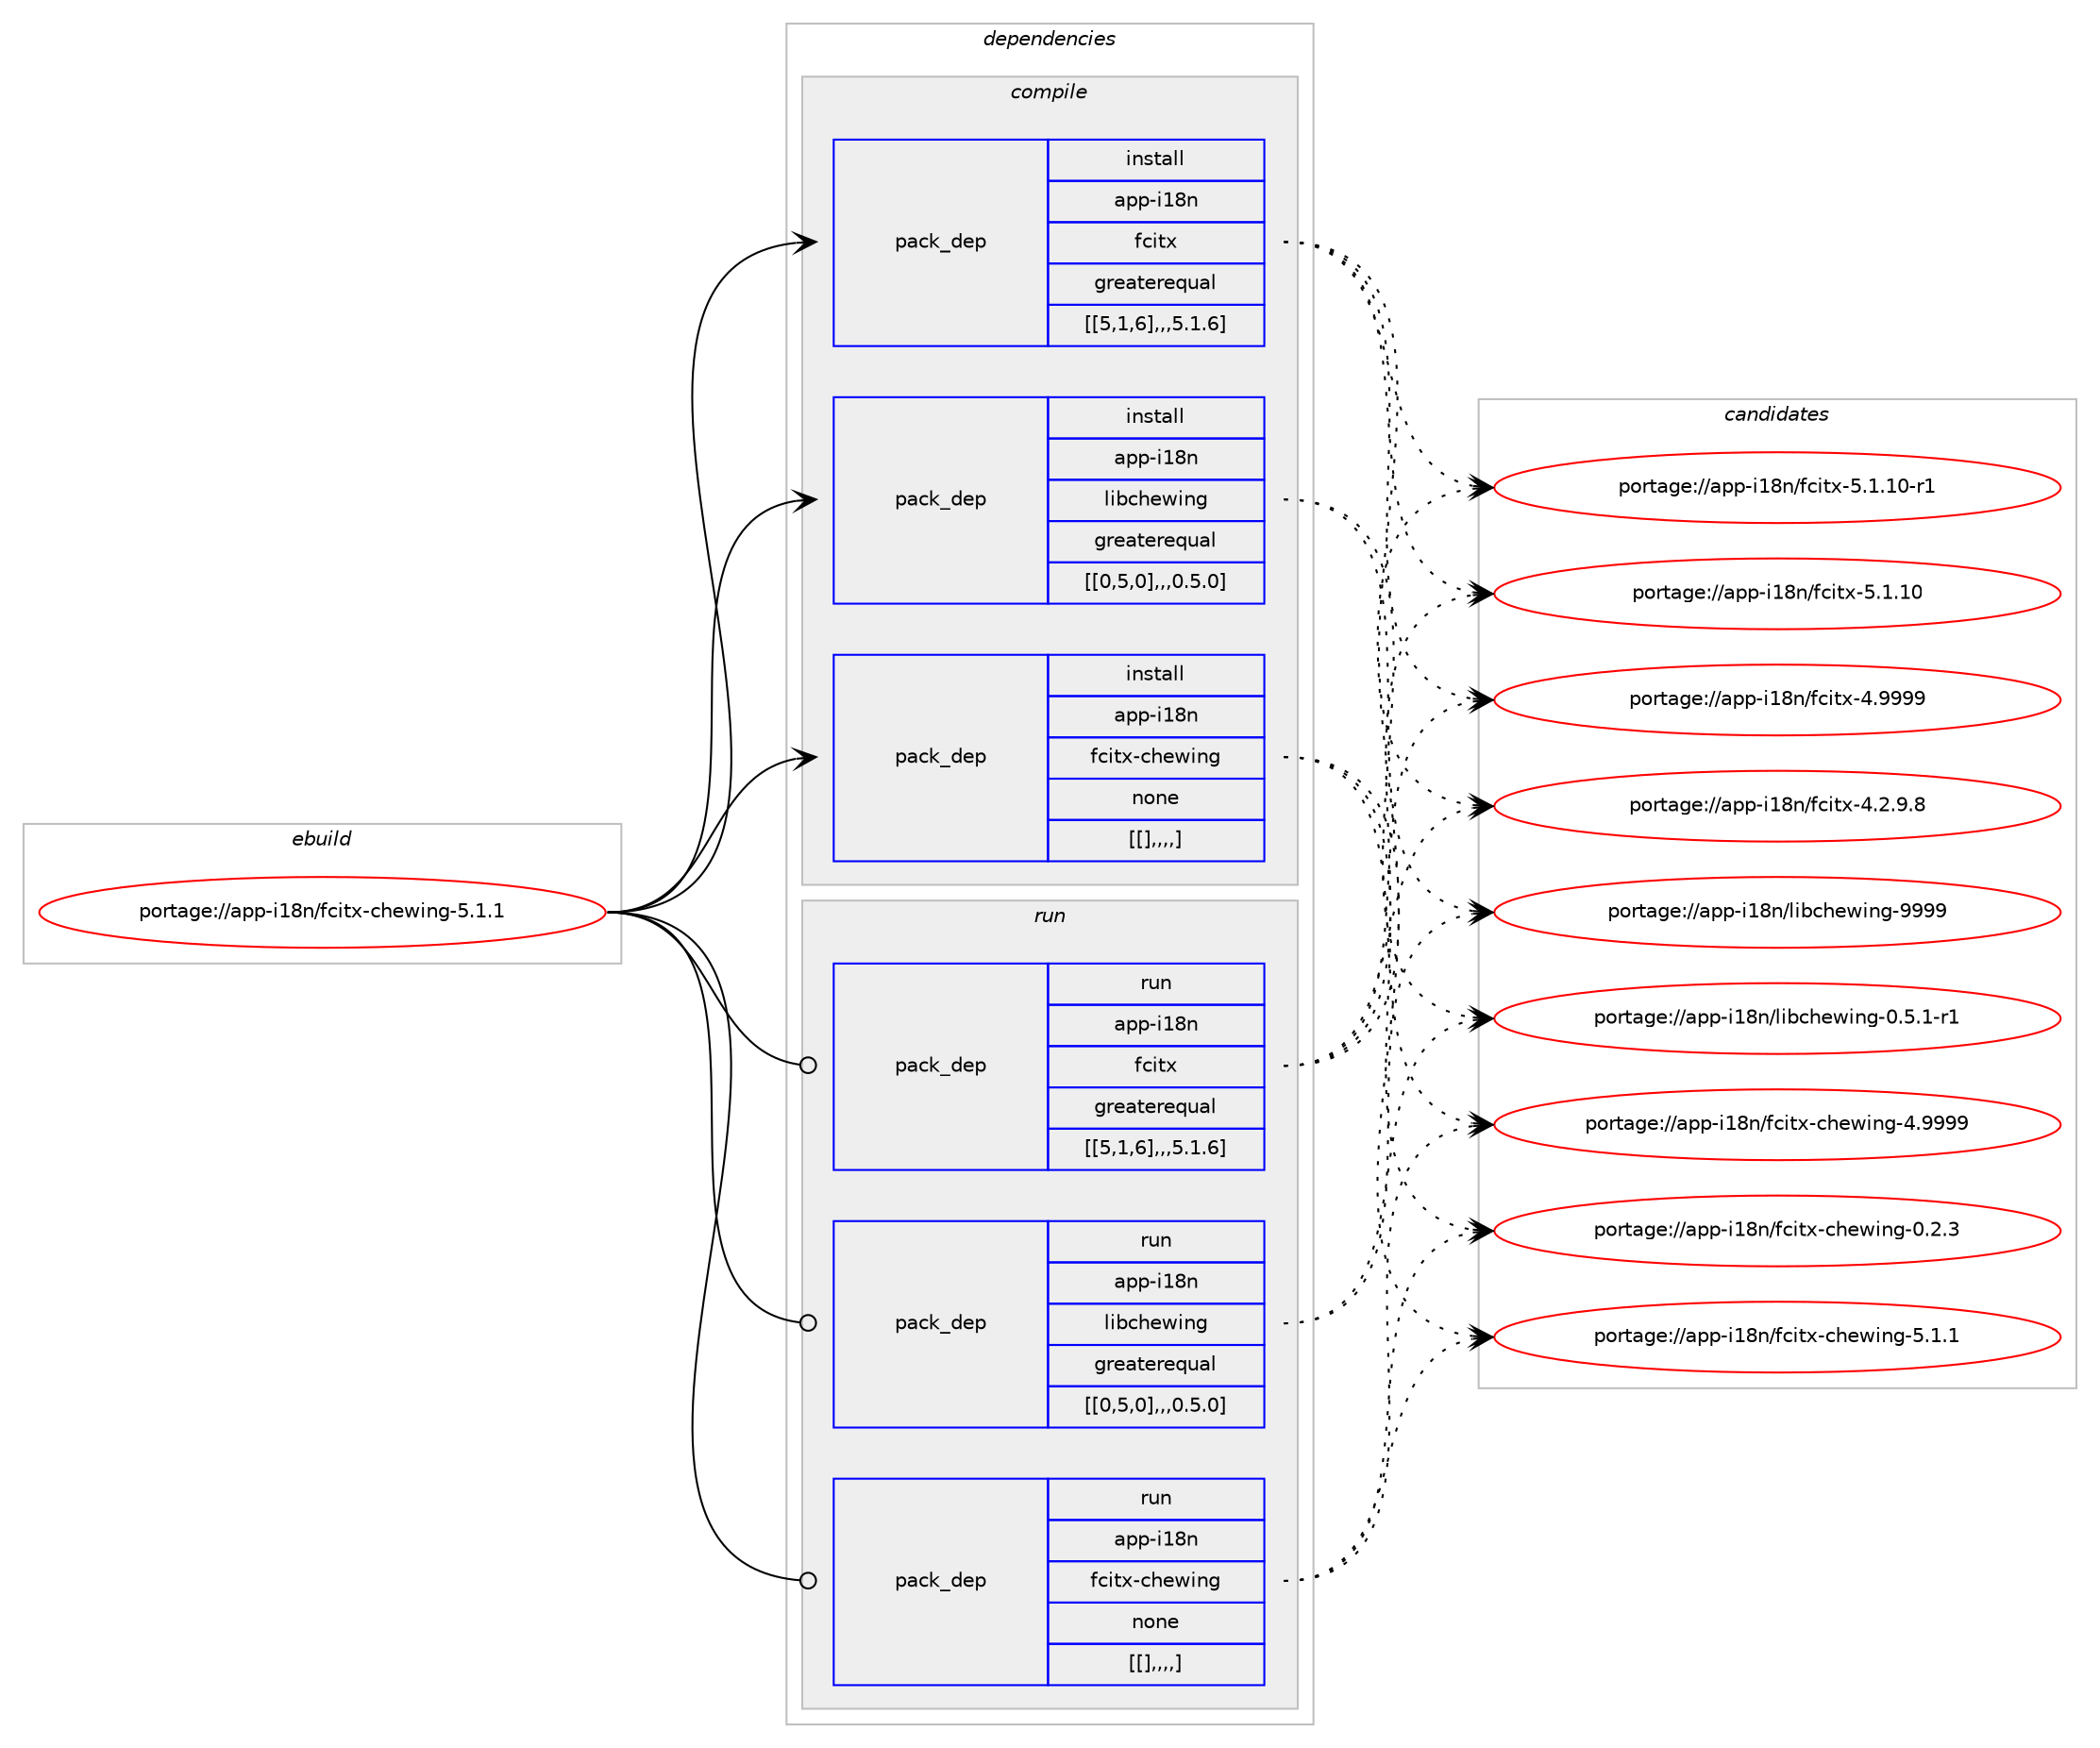 digraph prolog {

# *************
# Graph options
# *************

newrank=true;
concentrate=true;
compound=true;
graph [rankdir=LR,fontname=Helvetica,fontsize=10,ranksep=1.5];#, ranksep=2.5, nodesep=0.2];
edge  [arrowhead=vee];
node  [fontname=Helvetica,fontsize=10];

# **********
# The ebuild
# **********

subgraph cluster_leftcol {
color=gray;
label=<<i>ebuild</i>>;
id [label="portage://app-i18n/fcitx-chewing-5.1.1", color=red, width=4, href="../app-i18n/fcitx-chewing-5.1.1.svg"];
}

# ****************
# The dependencies
# ****************

subgraph cluster_midcol {
color=gray;
label=<<i>dependencies</i>>;
subgraph cluster_compile {
fillcolor="#eeeeee";
style=filled;
label=<<i>compile</i>>;
subgraph pack25797 {
dependency37235 [label=<<TABLE BORDER="0" CELLBORDER="1" CELLSPACING="0" CELLPADDING="4" WIDTH="220"><TR><TD ROWSPAN="6" CELLPADDING="30">pack_dep</TD></TR><TR><TD WIDTH="110">install</TD></TR><TR><TD>app-i18n</TD></TR><TR><TD>fcitx</TD></TR><TR><TD>greaterequal</TD></TR><TR><TD>[[5,1,6],,,5.1.6]</TD></TR></TABLE>>, shape=none, color=blue];
}
id:e -> dependency37235:w [weight=20,style="solid",arrowhead="vee"];
subgraph pack25798 {
dependency37236 [label=<<TABLE BORDER="0" CELLBORDER="1" CELLSPACING="0" CELLPADDING="4" WIDTH="220"><TR><TD ROWSPAN="6" CELLPADDING="30">pack_dep</TD></TR><TR><TD WIDTH="110">install</TD></TR><TR><TD>app-i18n</TD></TR><TR><TD>libchewing</TD></TR><TR><TD>greaterequal</TD></TR><TR><TD>[[0,5,0],,,0.5.0]</TD></TR></TABLE>>, shape=none, color=blue];
}
id:e -> dependency37236:w [weight=20,style="solid",arrowhead="vee"];
subgraph pack25799 {
dependency37237 [label=<<TABLE BORDER="0" CELLBORDER="1" CELLSPACING="0" CELLPADDING="4" WIDTH="220"><TR><TD ROWSPAN="6" CELLPADDING="30">pack_dep</TD></TR><TR><TD WIDTH="110">install</TD></TR><TR><TD>app-i18n</TD></TR><TR><TD>fcitx-chewing</TD></TR><TR><TD>none</TD></TR><TR><TD>[[],,,,]</TD></TR></TABLE>>, shape=none, color=blue];
}
id:e -> dependency37237:w [weight=20,style="solid",arrowhead="vee"];
}
subgraph cluster_compileandrun {
fillcolor="#eeeeee";
style=filled;
label=<<i>compile and run</i>>;
}
subgraph cluster_run {
fillcolor="#eeeeee";
style=filled;
label=<<i>run</i>>;
subgraph pack25800 {
dependency37238 [label=<<TABLE BORDER="0" CELLBORDER="1" CELLSPACING="0" CELLPADDING="4" WIDTH="220"><TR><TD ROWSPAN="6" CELLPADDING="30">pack_dep</TD></TR><TR><TD WIDTH="110">run</TD></TR><TR><TD>app-i18n</TD></TR><TR><TD>fcitx</TD></TR><TR><TD>greaterequal</TD></TR><TR><TD>[[5,1,6],,,5.1.6]</TD></TR></TABLE>>, shape=none, color=blue];
}
id:e -> dependency37238:w [weight=20,style="solid",arrowhead="odot"];
subgraph pack25801 {
dependency37239 [label=<<TABLE BORDER="0" CELLBORDER="1" CELLSPACING="0" CELLPADDING="4" WIDTH="220"><TR><TD ROWSPAN="6" CELLPADDING="30">pack_dep</TD></TR><TR><TD WIDTH="110">run</TD></TR><TR><TD>app-i18n</TD></TR><TR><TD>libchewing</TD></TR><TR><TD>greaterequal</TD></TR><TR><TD>[[0,5,0],,,0.5.0]</TD></TR></TABLE>>, shape=none, color=blue];
}
id:e -> dependency37239:w [weight=20,style="solid",arrowhead="odot"];
subgraph pack25802 {
dependency37240 [label=<<TABLE BORDER="0" CELLBORDER="1" CELLSPACING="0" CELLPADDING="4" WIDTH="220"><TR><TD ROWSPAN="6" CELLPADDING="30">pack_dep</TD></TR><TR><TD WIDTH="110">run</TD></TR><TR><TD>app-i18n</TD></TR><TR><TD>fcitx-chewing</TD></TR><TR><TD>none</TD></TR><TR><TD>[[],,,,]</TD></TR></TABLE>>, shape=none, color=blue];
}
id:e -> dependency37240:w [weight=20,style="solid",arrowhead="odot"];
}
}

# **************
# The candidates
# **************

subgraph cluster_choices {
rank=same;
color=gray;
label=<<i>candidates</i>>;

subgraph choice25797 {
color=black;
nodesep=1;
choice971121124510549561104710299105116120455346494649484511449 [label="portage://app-i18n/fcitx-5.1.10-r1", color=red, width=4,href="../app-i18n/fcitx-5.1.10-r1.svg"];
choice97112112451054956110471029910511612045534649464948 [label="portage://app-i18n/fcitx-5.1.10", color=red, width=4,href="../app-i18n/fcitx-5.1.10.svg"];
choice97112112451054956110471029910511612045524657575757 [label="portage://app-i18n/fcitx-4.9999", color=red, width=4,href="../app-i18n/fcitx-4.9999.svg"];
choice9711211245105495611047102991051161204552465046574656 [label="portage://app-i18n/fcitx-4.2.9.8", color=red, width=4,href="../app-i18n/fcitx-4.2.9.8.svg"];
dependency37235:e -> choice971121124510549561104710299105116120455346494649484511449:w [style=dotted,weight="100"];
dependency37235:e -> choice97112112451054956110471029910511612045534649464948:w [style=dotted,weight="100"];
dependency37235:e -> choice97112112451054956110471029910511612045524657575757:w [style=dotted,weight="100"];
dependency37235:e -> choice9711211245105495611047102991051161204552465046574656:w [style=dotted,weight="100"];
}
subgraph choice25798 {
color=black;
nodesep=1;
choice971121124510549561104710810598991041011191051101034557575757 [label="portage://app-i18n/libchewing-9999", color=red, width=4,href="../app-i18n/libchewing-9999.svg"];
choice971121124510549561104710810598991041011191051101034548465346494511449 [label="portage://app-i18n/libchewing-0.5.1-r1", color=red, width=4,href="../app-i18n/libchewing-0.5.1-r1.svg"];
dependency37236:e -> choice971121124510549561104710810598991041011191051101034557575757:w [style=dotted,weight="100"];
dependency37236:e -> choice971121124510549561104710810598991041011191051101034548465346494511449:w [style=dotted,weight="100"];
}
subgraph choice25799 {
color=black;
nodesep=1;
choice9711211245105495611047102991051161204599104101119105110103455346494649 [label="portage://app-i18n/fcitx-chewing-5.1.1", color=red, width=4,href="../app-i18n/fcitx-chewing-5.1.1.svg"];
choice971121124510549561104710299105116120459910410111910511010345524657575757 [label="portage://app-i18n/fcitx-chewing-4.9999", color=red, width=4,href="../app-i18n/fcitx-chewing-4.9999.svg"];
choice9711211245105495611047102991051161204599104101119105110103454846504651 [label="portage://app-i18n/fcitx-chewing-0.2.3", color=red, width=4,href="../app-i18n/fcitx-chewing-0.2.3.svg"];
dependency37237:e -> choice9711211245105495611047102991051161204599104101119105110103455346494649:w [style=dotted,weight="100"];
dependency37237:e -> choice971121124510549561104710299105116120459910410111910511010345524657575757:w [style=dotted,weight="100"];
dependency37237:e -> choice9711211245105495611047102991051161204599104101119105110103454846504651:w [style=dotted,weight="100"];
}
subgraph choice25800 {
color=black;
nodesep=1;
choice971121124510549561104710299105116120455346494649484511449 [label="portage://app-i18n/fcitx-5.1.10-r1", color=red, width=4,href="../app-i18n/fcitx-5.1.10-r1.svg"];
choice97112112451054956110471029910511612045534649464948 [label="portage://app-i18n/fcitx-5.1.10", color=red, width=4,href="../app-i18n/fcitx-5.1.10.svg"];
choice97112112451054956110471029910511612045524657575757 [label="portage://app-i18n/fcitx-4.9999", color=red, width=4,href="../app-i18n/fcitx-4.9999.svg"];
choice9711211245105495611047102991051161204552465046574656 [label="portage://app-i18n/fcitx-4.2.9.8", color=red, width=4,href="../app-i18n/fcitx-4.2.9.8.svg"];
dependency37238:e -> choice971121124510549561104710299105116120455346494649484511449:w [style=dotted,weight="100"];
dependency37238:e -> choice97112112451054956110471029910511612045534649464948:w [style=dotted,weight="100"];
dependency37238:e -> choice97112112451054956110471029910511612045524657575757:w [style=dotted,weight="100"];
dependency37238:e -> choice9711211245105495611047102991051161204552465046574656:w [style=dotted,weight="100"];
}
subgraph choice25801 {
color=black;
nodesep=1;
choice971121124510549561104710810598991041011191051101034557575757 [label="portage://app-i18n/libchewing-9999", color=red, width=4,href="../app-i18n/libchewing-9999.svg"];
choice971121124510549561104710810598991041011191051101034548465346494511449 [label="portage://app-i18n/libchewing-0.5.1-r1", color=red, width=4,href="../app-i18n/libchewing-0.5.1-r1.svg"];
dependency37239:e -> choice971121124510549561104710810598991041011191051101034557575757:w [style=dotted,weight="100"];
dependency37239:e -> choice971121124510549561104710810598991041011191051101034548465346494511449:w [style=dotted,weight="100"];
}
subgraph choice25802 {
color=black;
nodesep=1;
choice9711211245105495611047102991051161204599104101119105110103455346494649 [label="portage://app-i18n/fcitx-chewing-5.1.1", color=red, width=4,href="../app-i18n/fcitx-chewing-5.1.1.svg"];
choice971121124510549561104710299105116120459910410111910511010345524657575757 [label="portage://app-i18n/fcitx-chewing-4.9999", color=red, width=4,href="../app-i18n/fcitx-chewing-4.9999.svg"];
choice9711211245105495611047102991051161204599104101119105110103454846504651 [label="portage://app-i18n/fcitx-chewing-0.2.3", color=red, width=4,href="../app-i18n/fcitx-chewing-0.2.3.svg"];
dependency37240:e -> choice9711211245105495611047102991051161204599104101119105110103455346494649:w [style=dotted,weight="100"];
dependency37240:e -> choice971121124510549561104710299105116120459910410111910511010345524657575757:w [style=dotted,weight="100"];
dependency37240:e -> choice9711211245105495611047102991051161204599104101119105110103454846504651:w [style=dotted,weight="100"];
}
}

}
